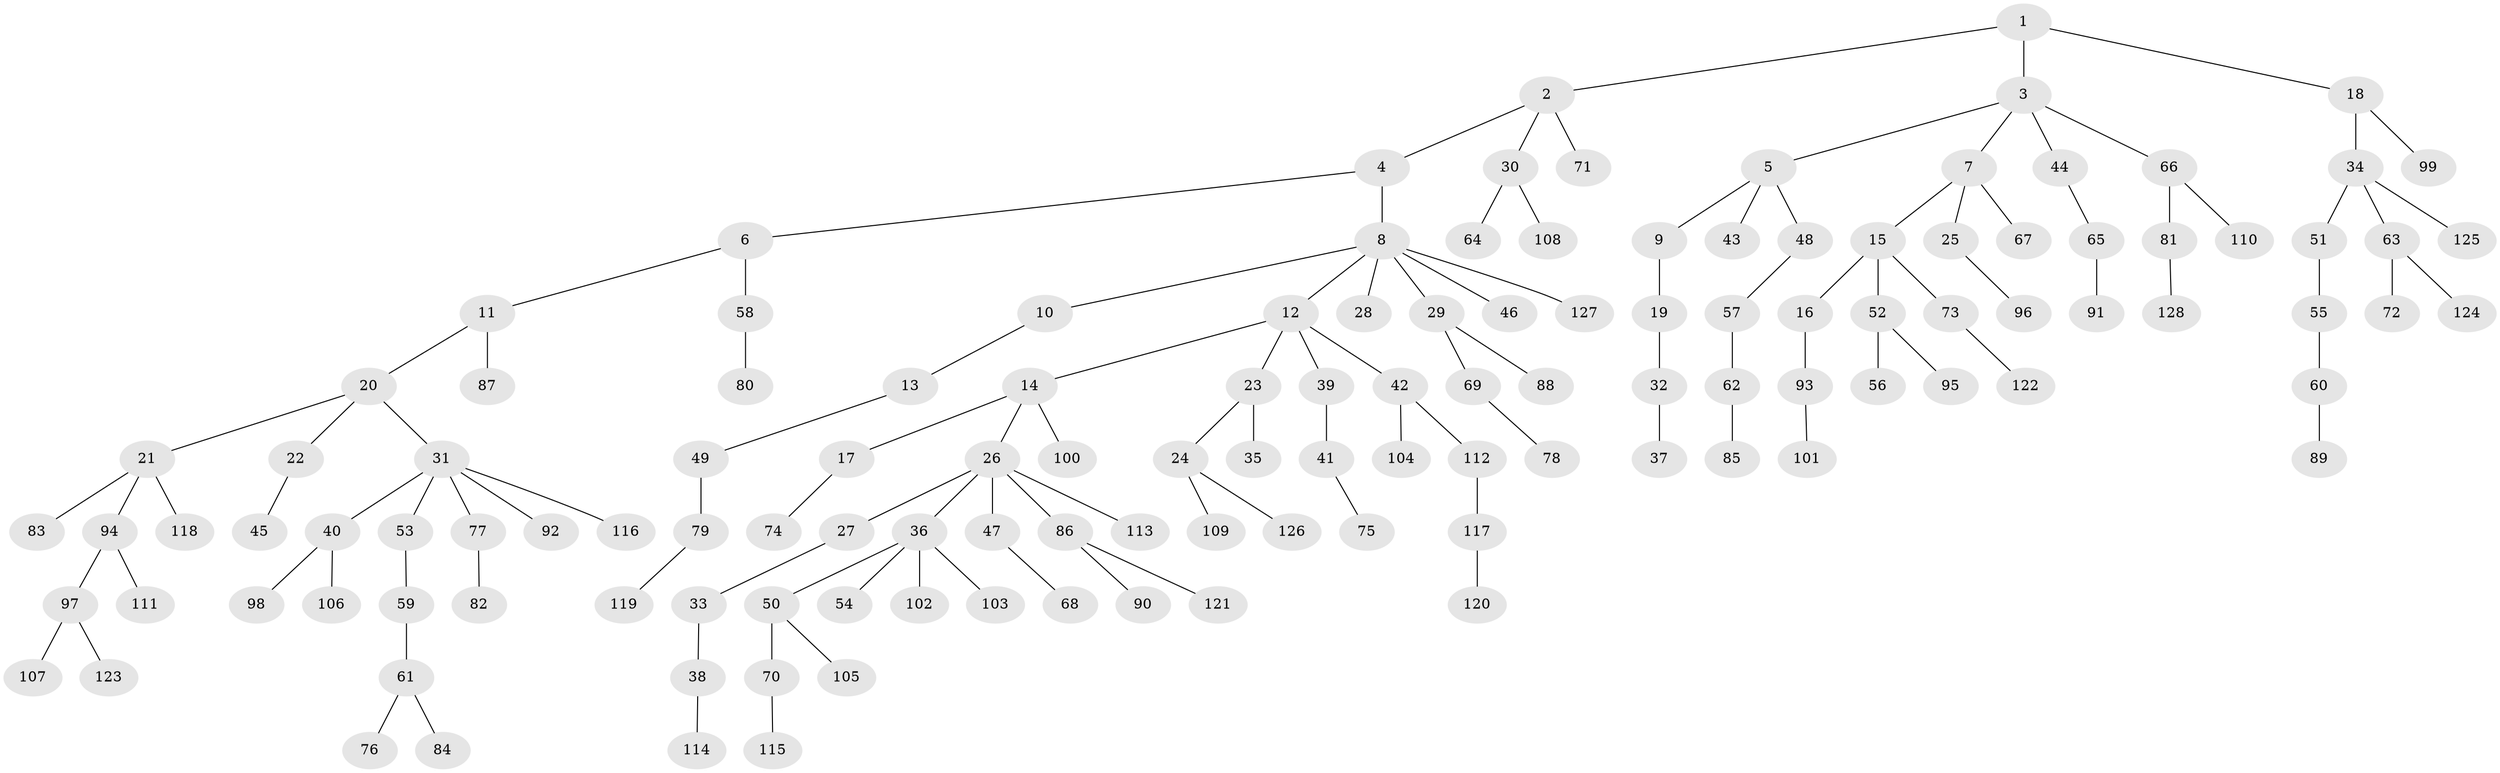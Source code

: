 // Generated by graph-tools (version 1.1) at 2025/15/03/09/25 04:15:35]
// undirected, 128 vertices, 127 edges
graph export_dot {
graph [start="1"]
  node [color=gray90,style=filled];
  1;
  2;
  3;
  4;
  5;
  6;
  7;
  8;
  9;
  10;
  11;
  12;
  13;
  14;
  15;
  16;
  17;
  18;
  19;
  20;
  21;
  22;
  23;
  24;
  25;
  26;
  27;
  28;
  29;
  30;
  31;
  32;
  33;
  34;
  35;
  36;
  37;
  38;
  39;
  40;
  41;
  42;
  43;
  44;
  45;
  46;
  47;
  48;
  49;
  50;
  51;
  52;
  53;
  54;
  55;
  56;
  57;
  58;
  59;
  60;
  61;
  62;
  63;
  64;
  65;
  66;
  67;
  68;
  69;
  70;
  71;
  72;
  73;
  74;
  75;
  76;
  77;
  78;
  79;
  80;
  81;
  82;
  83;
  84;
  85;
  86;
  87;
  88;
  89;
  90;
  91;
  92;
  93;
  94;
  95;
  96;
  97;
  98;
  99;
  100;
  101;
  102;
  103;
  104;
  105;
  106;
  107;
  108;
  109;
  110;
  111;
  112;
  113;
  114;
  115;
  116;
  117;
  118;
  119;
  120;
  121;
  122;
  123;
  124;
  125;
  126;
  127;
  128;
  1 -- 2;
  1 -- 3;
  1 -- 18;
  2 -- 4;
  2 -- 30;
  2 -- 71;
  3 -- 5;
  3 -- 7;
  3 -- 44;
  3 -- 66;
  4 -- 6;
  4 -- 8;
  5 -- 9;
  5 -- 43;
  5 -- 48;
  6 -- 11;
  6 -- 58;
  7 -- 15;
  7 -- 25;
  7 -- 67;
  8 -- 10;
  8 -- 12;
  8 -- 28;
  8 -- 29;
  8 -- 46;
  8 -- 127;
  9 -- 19;
  10 -- 13;
  11 -- 20;
  11 -- 87;
  12 -- 14;
  12 -- 23;
  12 -- 39;
  12 -- 42;
  13 -- 49;
  14 -- 17;
  14 -- 26;
  14 -- 100;
  15 -- 16;
  15 -- 52;
  15 -- 73;
  16 -- 93;
  17 -- 74;
  18 -- 34;
  18 -- 99;
  19 -- 32;
  20 -- 21;
  20 -- 22;
  20 -- 31;
  21 -- 83;
  21 -- 94;
  21 -- 118;
  22 -- 45;
  23 -- 24;
  23 -- 35;
  24 -- 109;
  24 -- 126;
  25 -- 96;
  26 -- 27;
  26 -- 36;
  26 -- 47;
  26 -- 86;
  26 -- 113;
  27 -- 33;
  29 -- 69;
  29 -- 88;
  30 -- 64;
  30 -- 108;
  31 -- 40;
  31 -- 53;
  31 -- 77;
  31 -- 92;
  31 -- 116;
  32 -- 37;
  33 -- 38;
  34 -- 51;
  34 -- 63;
  34 -- 125;
  36 -- 50;
  36 -- 54;
  36 -- 102;
  36 -- 103;
  38 -- 114;
  39 -- 41;
  40 -- 98;
  40 -- 106;
  41 -- 75;
  42 -- 104;
  42 -- 112;
  44 -- 65;
  47 -- 68;
  48 -- 57;
  49 -- 79;
  50 -- 70;
  50 -- 105;
  51 -- 55;
  52 -- 56;
  52 -- 95;
  53 -- 59;
  55 -- 60;
  57 -- 62;
  58 -- 80;
  59 -- 61;
  60 -- 89;
  61 -- 76;
  61 -- 84;
  62 -- 85;
  63 -- 72;
  63 -- 124;
  65 -- 91;
  66 -- 81;
  66 -- 110;
  69 -- 78;
  70 -- 115;
  73 -- 122;
  77 -- 82;
  79 -- 119;
  81 -- 128;
  86 -- 90;
  86 -- 121;
  93 -- 101;
  94 -- 97;
  94 -- 111;
  97 -- 107;
  97 -- 123;
  112 -- 117;
  117 -- 120;
}
